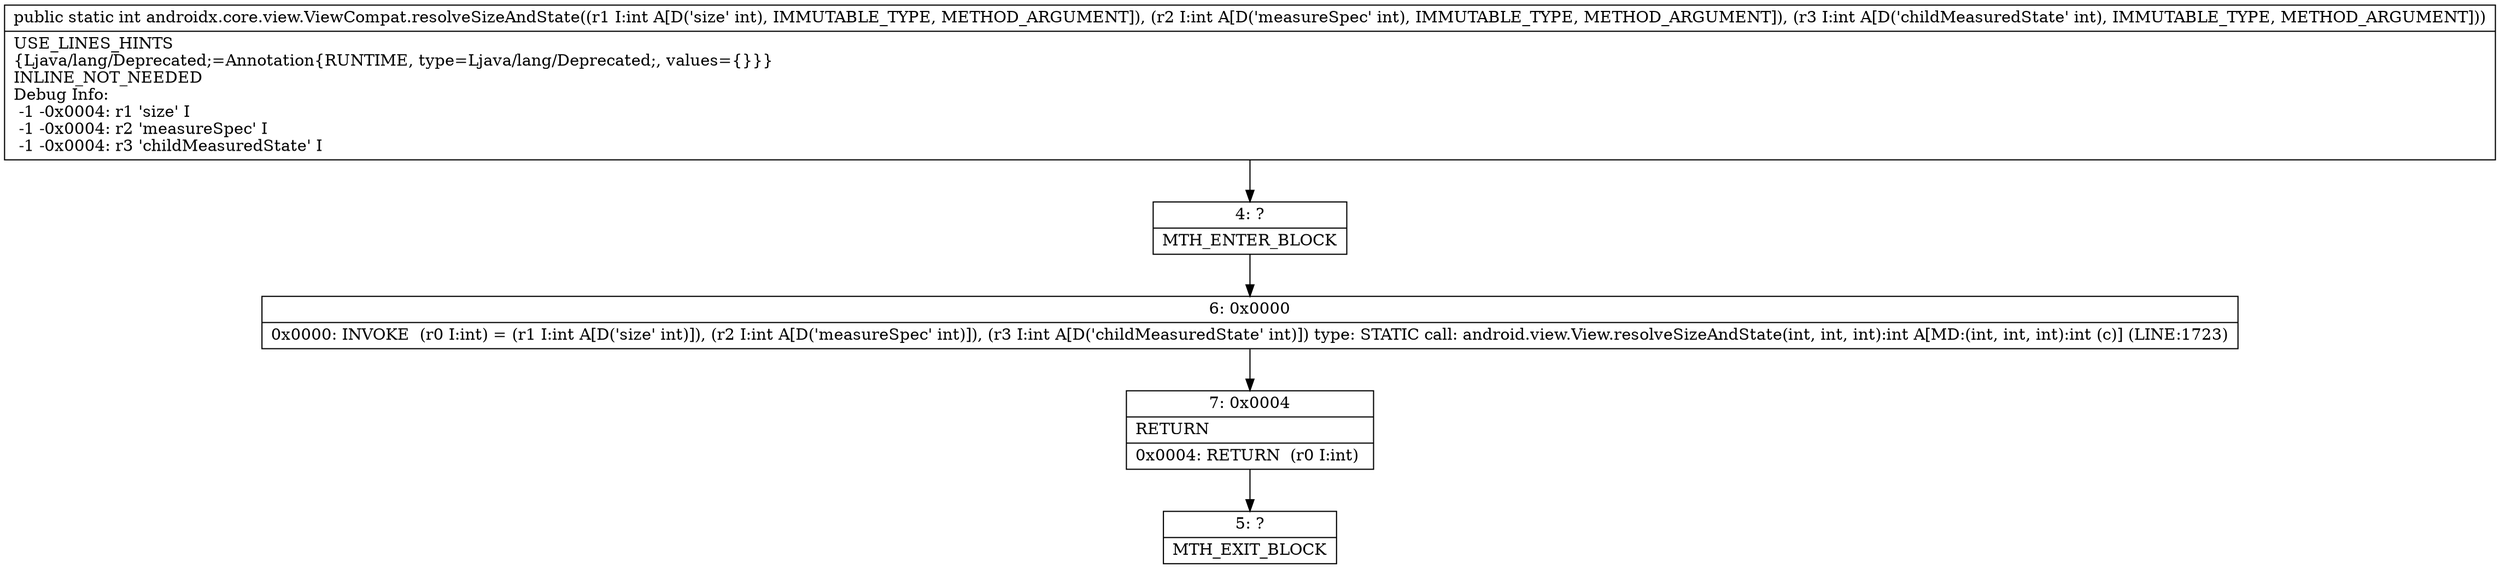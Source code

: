 digraph "CFG forandroidx.core.view.ViewCompat.resolveSizeAndState(III)I" {
Node_4 [shape=record,label="{4\:\ ?|MTH_ENTER_BLOCK\l}"];
Node_6 [shape=record,label="{6\:\ 0x0000|0x0000: INVOKE  (r0 I:int) = (r1 I:int A[D('size' int)]), (r2 I:int A[D('measureSpec' int)]), (r3 I:int A[D('childMeasuredState' int)]) type: STATIC call: android.view.View.resolveSizeAndState(int, int, int):int A[MD:(int, int, int):int (c)] (LINE:1723)\l}"];
Node_7 [shape=record,label="{7\:\ 0x0004|RETURN\l|0x0004: RETURN  (r0 I:int) \l}"];
Node_5 [shape=record,label="{5\:\ ?|MTH_EXIT_BLOCK\l}"];
MethodNode[shape=record,label="{public static int androidx.core.view.ViewCompat.resolveSizeAndState((r1 I:int A[D('size' int), IMMUTABLE_TYPE, METHOD_ARGUMENT]), (r2 I:int A[D('measureSpec' int), IMMUTABLE_TYPE, METHOD_ARGUMENT]), (r3 I:int A[D('childMeasuredState' int), IMMUTABLE_TYPE, METHOD_ARGUMENT]))  | USE_LINES_HINTS\l\{Ljava\/lang\/Deprecated;=Annotation\{RUNTIME, type=Ljava\/lang\/Deprecated;, values=\{\}\}\}\lINLINE_NOT_NEEDED\lDebug Info:\l  \-1 \-0x0004: r1 'size' I\l  \-1 \-0x0004: r2 'measureSpec' I\l  \-1 \-0x0004: r3 'childMeasuredState' I\l}"];
MethodNode -> Node_4;Node_4 -> Node_6;
Node_6 -> Node_7;
Node_7 -> Node_5;
}

